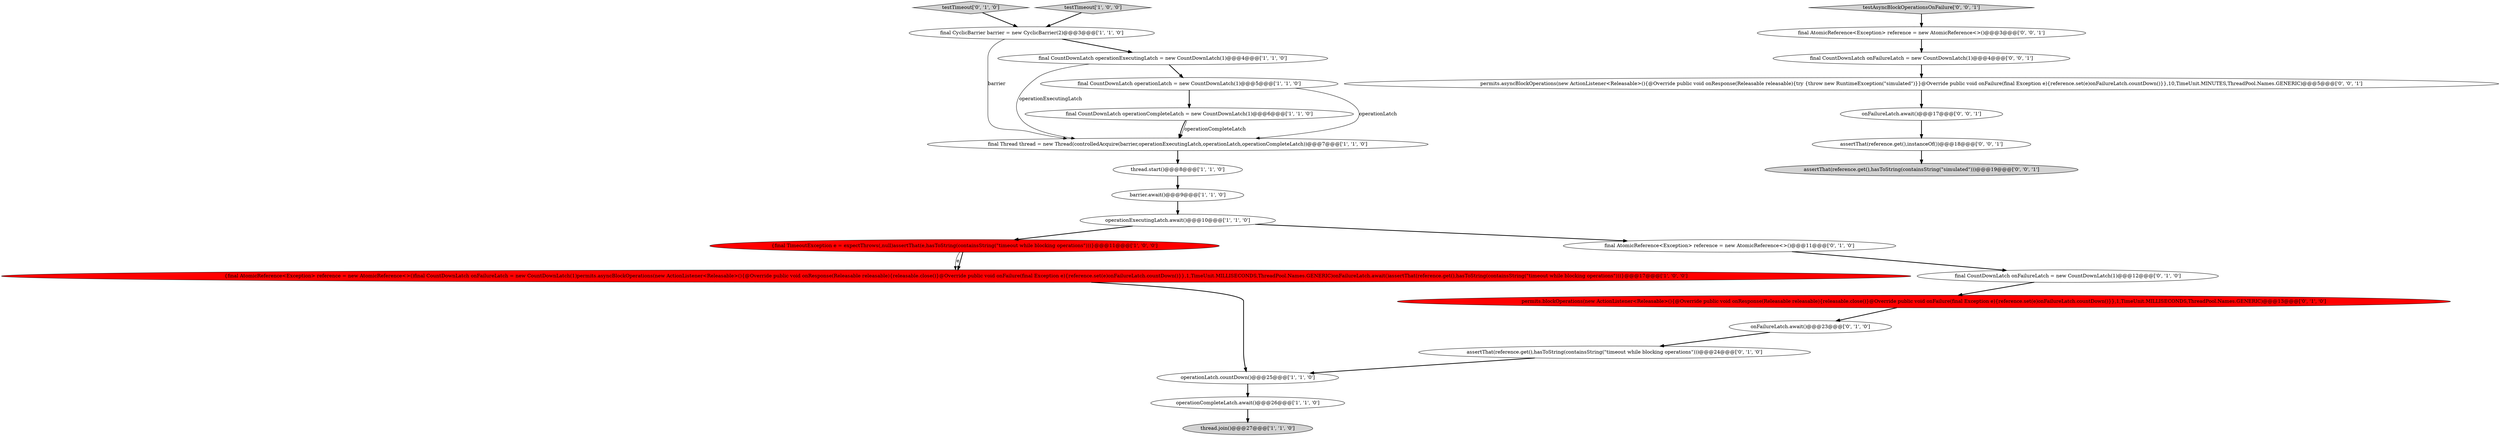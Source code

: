 digraph {
10 [style = filled, label = "{final TimeoutException e = expectThrows(,null)assertThat(e,hasToString(containsString(\"timeout while blocking operations\")))}@@@11@@@['1', '0', '0']", fillcolor = red, shape = ellipse image = "AAA1AAABBB1BBB"];
15 [style = filled, label = "testTimeout['0', '1', '0']", fillcolor = lightgray, shape = diamond image = "AAA0AAABBB2BBB"];
16 [style = filled, label = "final CountDownLatch onFailureLatch = new CountDownLatch(1)@@@12@@@['0', '1', '0']", fillcolor = white, shape = ellipse image = "AAA0AAABBB2BBB"];
20 [style = filled, label = "testAsyncBlockOperationsOnFailure['0', '0', '1']", fillcolor = lightgray, shape = diamond image = "AAA0AAABBB3BBB"];
5 [style = filled, label = "final CountDownLatch operationCompleteLatch = new CountDownLatch(1)@@@6@@@['1', '1', '0']", fillcolor = white, shape = ellipse image = "AAA0AAABBB1BBB"];
21 [style = filled, label = "assertThat(reference.get(),instanceOf())@@@18@@@['0', '0', '1']", fillcolor = white, shape = ellipse image = "AAA0AAABBB3BBB"];
4 [style = filled, label = "{final AtomicReference<Exception> reference = new AtomicReference<>()final CountDownLatch onFailureLatch = new CountDownLatch(1)permits.asyncBlockOperations(new ActionListener<Releasable>(){@Override public void onResponse(Releasable releasable){releasable.close()}@Override public void onFailure(final Exception e){reference.set(e)onFailureLatch.countDown()}},1,TimeUnit.MILLISECONDS,ThreadPool.Names.GENERIC)onFailureLatch.await()assertThat(reference.get(),hasToString(containsString(\"timeout while blocking operations\")))}@@@17@@@['1', '0', '0']", fillcolor = red, shape = ellipse image = "AAA1AAABBB1BBB"];
17 [style = filled, label = "permits.blockOperations(new ActionListener<Releasable>(){@Override public void onResponse(Releasable releasable){releasable.close()}@Override public void onFailure(final Exception e){reference.set(e)onFailureLatch.countDown()}},1,TimeUnit.MILLISECONDS,ThreadPool.Names.GENERIC)@@@13@@@['0', '1', '0']", fillcolor = red, shape = ellipse image = "AAA1AAABBB2BBB"];
8 [style = filled, label = "operationCompleteLatch.await()@@@26@@@['1', '1', '0']", fillcolor = white, shape = ellipse image = "AAA0AAABBB1BBB"];
12 [style = filled, label = "final Thread thread = new Thread(controlledAcquire(barrier,operationExecutingLatch,operationLatch,operationCompleteLatch))@@@7@@@['1', '1', '0']", fillcolor = white, shape = ellipse image = "AAA0AAABBB1BBB"];
24 [style = filled, label = "onFailureLatch.await()@@@17@@@['0', '0', '1']", fillcolor = white, shape = ellipse image = "AAA0AAABBB3BBB"];
7 [style = filled, label = "thread.start()@@@8@@@['1', '1', '0']", fillcolor = white, shape = ellipse image = "AAA0AAABBB1BBB"];
18 [style = filled, label = "assertThat(reference.get(),hasToString(containsString(\"timeout while blocking operations\")))@@@24@@@['0', '1', '0']", fillcolor = white, shape = ellipse image = "AAA0AAABBB2BBB"];
1 [style = filled, label = "operationLatch.countDown()@@@25@@@['1', '1', '0']", fillcolor = white, shape = ellipse image = "AAA0AAABBB1BBB"];
6 [style = filled, label = "testTimeout['1', '0', '0']", fillcolor = lightgray, shape = diamond image = "AAA0AAABBB1BBB"];
23 [style = filled, label = "permits.asyncBlockOperations(new ActionListener<Releasable>(){@Override public void onResponse(Releasable releasable){try {throw new RuntimeException(\"simulated\")}}@Override public void onFailure(final Exception e){reference.set(e)onFailureLatch.countDown()}},10,TimeUnit.MINUTES,ThreadPool.Names.GENERIC)@@@5@@@['0', '0', '1']", fillcolor = white, shape = ellipse image = "AAA0AAABBB3BBB"];
3 [style = filled, label = "thread.join()@@@27@@@['1', '1', '0']", fillcolor = lightgray, shape = ellipse image = "AAA0AAABBB1BBB"];
22 [style = filled, label = "final CountDownLatch onFailureLatch = new CountDownLatch(1)@@@4@@@['0', '0', '1']", fillcolor = white, shape = ellipse image = "AAA0AAABBB3BBB"];
2 [style = filled, label = "barrier.await()@@@9@@@['1', '1', '0']", fillcolor = white, shape = ellipse image = "AAA0AAABBB1BBB"];
25 [style = filled, label = "final AtomicReference<Exception> reference = new AtomicReference<>()@@@3@@@['0', '0', '1']", fillcolor = white, shape = ellipse image = "AAA0AAABBB3BBB"];
13 [style = filled, label = "final CountDownLatch operationExecutingLatch = new CountDownLatch(1)@@@4@@@['1', '1', '0']", fillcolor = white, shape = ellipse image = "AAA0AAABBB1BBB"];
26 [style = filled, label = "assertThat(reference.get(),hasToString(containsString(\"simulated\")))@@@19@@@['0', '0', '1']", fillcolor = lightgray, shape = ellipse image = "AAA0AAABBB3BBB"];
14 [style = filled, label = "final AtomicReference<Exception> reference = new AtomicReference<>()@@@11@@@['0', '1', '0']", fillcolor = white, shape = ellipse image = "AAA0AAABBB2BBB"];
0 [style = filled, label = "final CyclicBarrier barrier = new CyclicBarrier(2)@@@3@@@['1', '1', '0']", fillcolor = white, shape = ellipse image = "AAA0AAABBB1BBB"];
11 [style = filled, label = "operationExecutingLatch.await()@@@10@@@['1', '1', '0']", fillcolor = white, shape = ellipse image = "AAA0AAABBB1BBB"];
9 [style = filled, label = "final CountDownLatch operationLatch = new CountDownLatch(1)@@@5@@@['1', '1', '0']", fillcolor = white, shape = ellipse image = "AAA0AAABBB1BBB"];
19 [style = filled, label = "onFailureLatch.await()@@@23@@@['0', '1', '0']", fillcolor = white, shape = ellipse image = "AAA0AAABBB2BBB"];
14->16 [style = bold, label=""];
0->12 [style = solid, label="barrier"];
19->18 [style = bold, label=""];
1->8 [style = bold, label=""];
10->4 [style = solid, label="e"];
0->13 [style = bold, label=""];
25->22 [style = bold, label=""];
11->14 [style = bold, label=""];
8->3 [style = bold, label=""];
6->0 [style = bold, label=""];
16->17 [style = bold, label=""];
20->25 [style = bold, label=""];
22->23 [style = bold, label=""];
17->19 [style = bold, label=""];
12->7 [style = bold, label=""];
21->26 [style = bold, label=""];
23->24 [style = bold, label=""];
18->1 [style = bold, label=""];
5->12 [style = bold, label=""];
24->21 [style = bold, label=""];
5->12 [style = solid, label="operationCompleteLatch"];
11->10 [style = bold, label=""];
7->2 [style = bold, label=""];
15->0 [style = bold, label=""];
10->4 [style = bold, label=""];
9->5 [style = bold, label=""];
4->1 [style = bold, label=""];
13->9 [style = bold, label=""];
13->12 [style = solid, label="operationExecutingLatch"];
2->11 [style = bold, label=""];
9->12 [style = solid, label="operationLatch"];
}
